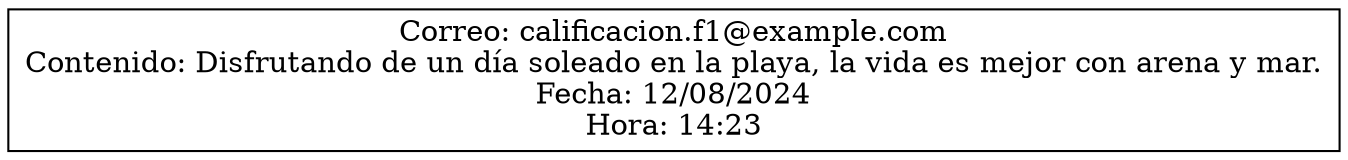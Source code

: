 digraph G {
    node [shape=record];
    rankdir=LR;
    node0 [label="{Correo: calificacion.f1@example.com\nContenido: Disfrutando de un día soleado en la playa, la vida es mejor con arena y mar.\nFecha: 12/08/2024\nHora: 14:23}"];
}
